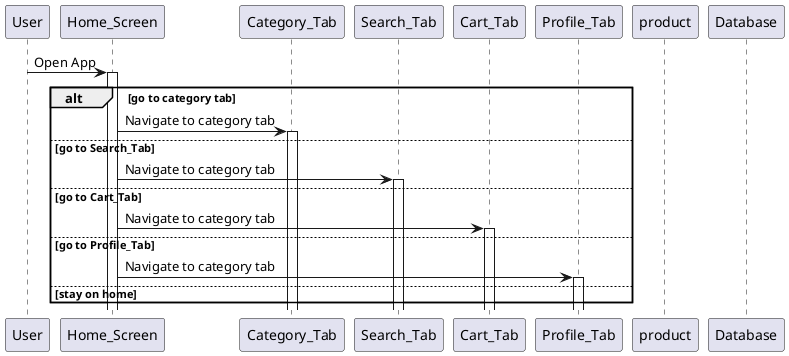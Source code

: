 @startuml
'https://plantuml.com/sequence-diagram\
autonumber
participant User
participant Home_Screen
participant Category_Tab 
participant Search_Tab 
participant Cart_Tab 
participant Profile_Tab 
participant product
participant Database 

User -> Home_Screen : Open App 
activate Home_Screen 

alt go to category tab 

Home_Screen -> Category_Tab : Navigate to category tab 
activate Category_Tab 

else go to Search_Tab 

Home_Screen -> Search_Tab : Navigate to category tab 
activate Search_Tab 

else go to Cart_Tab

Home_Screen -> Cart_Tab : Navigate to category tab 
activate Cart_Tab


else go to Profile_Tab
Home_Screen -> Profile_Tab : Navigate to category tab 
activate Profile_Tab

else stay on home 

end 


' group 

' 'first partation of the group if the Response from the home screen to user is success'
' alt#Gold #LightBlue response Sucsess 
' Home_Screen ->  Database : Request Data 
' activate Database     
' Database --> Home_Screen : Respone Success  
' Home_Screen --> User : Show Data 


' 'the second partation handels the case of if the response was a failure it loops until the response is success'
' else #pink exeption Hppend 
' loop#gold #pink request until response success
' Home_Screen ->  Database : Request Data     
' Database --> Home_Screen : Response Failure
' Home_Screen --> User : Reload Home Screen 

' 'if the data response from database is success it shows the data in home screen'
' else #LightBlue response 
' Home_Screen ->  Database : Request Data 
' Database --> Home_Screen : Respone Success  
' deactivate Database
' Home_Screen --> User : Show Data 
' end
' end


' User -> Category_Tab : Navigate to Category Tab
' deactivate Home_Screen
' activate Category_Tab
' group 
' 'first partation of the group if the Response from the home screen to user is success'
' alt#Gold #LightBlue response Sucsess 
' Category_Tab ->  Database : Request Data 
' activate Database     
' Database --> Category_Tab : Respone Success  
' Category_Tab --> User : Show Data 


' 'the second partation handels the case of if the response was a failure it loops until the response is success'
' else #pink exeption Hppend 
' loop#gold #pink request until response success
' Category_Tab ->  Database : Request Data     
' Database --> Category_Tab : Response Failure
' Category_Tab --> User : Reload Category Tab  

' 'if the data response from database is success it shows the data in home screen'
' else #LightBlue response 
' Category_Tab ->  Database : Request Data 
' Database --> Category_Tab : Respone Success  
' deactivate Database
' Category_Tab --> User : Show Data 
' end
' end




@endum